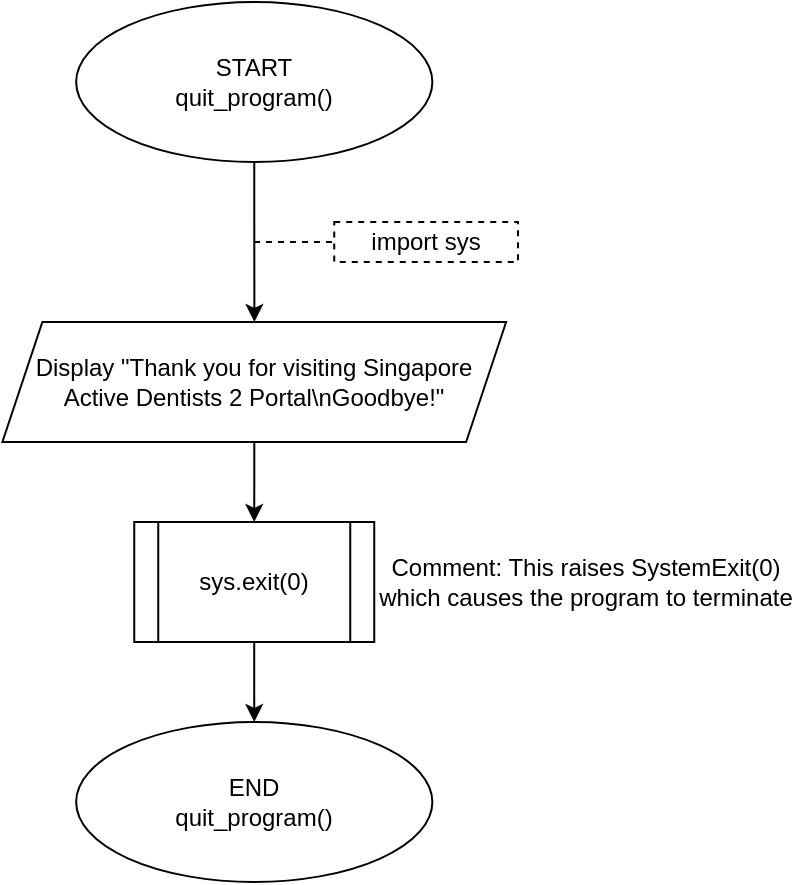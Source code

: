 <mxfile version="20.7.4" type="github">
  <diagram id="3TpIth7930CGdU7Si65M" name="Page-1">
    <mxGraphModel dx="1002" dy="573" grid="1" gridSize="10" guides="1" tooltips="1" connect="1" arrows="1" fold="1" page="1" pageScale="1" pageWidth="850" pageHeight="1100" math="0" shadow="0">
      <root>
        <mxCell id="0" />
        <mxCell id="1" parent="0" />
        <mxCell id="3egOYAWSxlnJ1OimvQyN-1" value="" style="edgeStyle=orthogonalEdgeStyle;rounded=0;orthogonalLoop=1;jettySize=auto;html=1;" edge="1" parent="1" source="3egOYAWSxlnJ1OimvQyN-2">
          <mxGeometry relative="1" as="geometry">
            <mxPoint x="228.2" y="160" as="targetPoint" />
          </mxGeometry>
        </mxCell>
        <mxCell id="3egOYAWSxlnJ1OimvQyN-2" value="START&lt;br&gt;quit_program()" style="ellipse;whiteSpace=wrap;html=1;rounded=0;" vertex="1" parent="1">
          <mxGeometry x="139.07" width="178.12" height="80" as="geometry" />
        </mxCell>
        <mxCell id="3egOYAWSxlnJ1OimvQyN-3" value="import sys" style="rounded=0;whiteSpace=wrap;html=1;glass=0;dashed=1;" vertex="1" parent="1">
          <mxGeometry x="268.12" y="110" width="91.88" height="20" as="geometry" />
        </mxCell>
        <mxCell id="3egOYAWSxlnJ1OimvQyN-4" value="" style="endArrow=none;dashed=1;html=1;rounded=0;strokeColor=default;entryX=0;entryY=0.5;entryDx=0;entryDy=0;" edge="1" parent="1" target="3egOYAWSxlnJ1OimvQyN-3">
          <mxGeometry width="50" height="50" relative="1" as="geometry">
            <mxPoint x="228" y="120" as="sourcePoint" />
            <mxPoint x="420.12" y="340" as="targetPoint" />
          </mxGeometry>
        </mxCell>
        <mxCell id="3egOYAWSxlnJ1OimvQyN-7" value="" style="edgeStyle=orthogonalEdgeStyle;rounded=0;orthogonalLoop=1;jettySize=auto;html=1;" edge="1" parent="1" source="3egOYAWSxlnJ1OimvQyN-5" target="3egOYAWSxlnJ1OimvQyN-6">
          <mxGeometry relative="1" as="geometry" />
        </mxCell>
        <mxCell id="3egOYAWSxlnJ1OimvQyN-5" value="Display &quot;Thank you for visiting Singapore Active Dentists 2 Portal\nGoodbye!&quot;" style="shape=parallelogram;perimeter=parallelogramPerimeter;whiteSpace=wrap;html=1;fixedSize=1;" vertex="1" parent="1">
          <mxGeometry x="102.19" y="160" width="251.87" height="60" as="geometry" />
        </mxCell>
        <mxCell id="3egOYAWSxlnJ1OimvQyN-10" value="" style="edgeStyle=orthogonalEdgeStyle;rounded=0;orthogonalLoop=1;jettySize=auto;html=1;" edge="1" parent="1" source="3egOYAWSxlnJ1OimvQyN-6" target="3egOYAWSxlnJ1OimvQyN-9">
          <mxGeometry relative="1" as="geometry" />
        </mxCell>
        <mxCell id="3egOYAWSxlnJ1OimvQyN-6" value="sys.exit(0)" style="shape=process;whiteSpace=wrap;html=1;backgroundOutline=1;" vertex="1" parent="1">
          <mxGeometry x="168.125" y="260" width="120" height="60" as="geometry" />
        </mxCell>
        <mxCell id="3egOYAWSxlnJ1OimvQyN-8" value="Comment: This raises SystemExit(0) which causes the program to terminate" style="text;html=1;strokeColor=none;fillColor=none;align=center;verticalAlign=middle;whiteSpace=wrap;rounded=0;" vertex="1" parent="1">
          <mxGeometry x="288.12" y="275" width="211.87" height="30" as="geometry" />
        </mxCell>
        <mxCell id="3egOYAWSxlnJ1OimvQyN-9" value="END&lt;br&gt;quit_program()" style="ellipse;whiteSpace=wrap;html=1;rounded=0;" vertex="1" parent="1">
          <mxGeometry x="139.07" y="360" width="178.12" height="80" as="geometry" />
        </mxCell>
      </root>
    </mxGraphModel>
  </diagram>
</mxfile>
